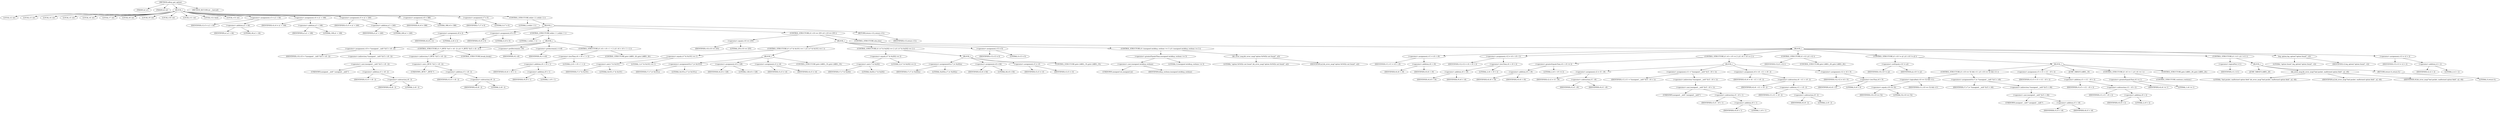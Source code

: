 digraph udhcp_get_option {  
"1000113" [label = "(METHOD,udhcp_get_option)" ]
"1000114" [label = "(PARAM,int a1)" ]
"1000115" [label = "(PARAM,int a2)" ]
"1000116" [label = "(BLOCK,,)" ]
"1000117" [label = "(LOCAL,v2: int)" ]
"1000118" [label = "(LOCAL,v3: int)" ]
"1000119" [label = "(LOCAL,v4: int)" ]
"1000120" [label = "(LOCAL,v5: int)" ]
"1000121" [label = "(LOCAL,v6: int)" ]
"1000122" [label = "(LOCAL,v7: int)" ]
"1000123" [label = "(LOCAL,v8: int)" ]
"1000124" [label = "(LOCAL,v9: int)" ]
"1000125" [label = "(LOCAL,v10: int)" ]
"1000126" [label = "(LOCAL,v11: int)" ]
"1000127" [label = "(LOCAL,v12: bool)" ]
"1000128" [label = "(LOCAL,v13: int)" ]
"1000129" [label = "(<operator>.assignment,v3 = a1 + 44)" ]
"1000130" [label = "(IDENTIFIER,v3,v3 = a1 + 44)" ]
"1000131" [label = "(<operator>.addition,a1 + 44)" ]
"1000132" [label = "(IDENTIFIER,a1,a1 + 44)" ]
"1000133" [label = "(LITERAL,44,a1 + 44)" ]
"1000134" [label = "(<operator>.assignment,v4 = a1 + 108)" ]
"1000135" [label = "(IDENTIFIER,v4,v4 = a1 + 108)" ]
"1000136" [label = "(<operator>.addition,a1 + 108)" ]
"1000137" [label = "(IDENTIFIER,a1,a1 + 108)" ]
"1000138" [label = "(LITERAL,108,a1 + 108)" ]
"1000139" [label = "(<operator>.assignment,v5 = a1 + 240)" ]
"1000140" [label = "(IDENTIFIER,v5,v5 = a1 + 240)" ]
"1000141" [label = "(<operator>.addition,a1 + 240)" ]
"1000142" [label = "(IDENTIFIER,a1,a1 + 240)" ]
"1000143" [label = "(LITERAL,240,a1 + 240)" ]
"1000144" [label = "(<operator>.assignment,v6 = 388)" ]
"1000145" [label = "(IDENTIFIER,v6,v6 = 388)" ]
"1000146" [label = "(LITERAL,388,v6 = 388)" ]
"1000147" [label = "(<operator>.assignment,v7 = 0)" ]
"1000148" [label = "(IDENTIFIER,v7,v7 = 0)" ]
"1000149" [label = "(LITERAL,0,v7 = 0)" ]
"1000150" [label = "(CONTROL_STRUCTURE,while ( 2 ),while ( 2 ))" ]
"1000151" [label = "(LITERAL,2,while ( 2 ))" ]
"1000152" [label = "(BLOCK,,)" ]
"1000153" [label = "(<operator>.assignment,v8 = 2)" ]
"1000154" [label = "(IDENTIFIER,v8,v8 = 2)" ]
"1000155" [label = "(LITERAL,2,v8 = 2)" ]
"1000156" [label = "(<operator>.assignment,v9 = 0)" ]
"1000157" [label = "(IDENTIFIER,v9,v9 = 0)" ]
"1000158" [label = "(LITERAL,0,v9 = 0)" ]
"1000159" [label = "(CONTROL_STRUCTURE,while ( 1 ),while ( 1 ))" ]
"1000160" [label = "(LITERAL,1,while ( 1 ))" ]
"1000161" [label = "(BLOCK,,)" ]
"1000162" [label = "(<operator>.assignment,v10 = *(unsigned __int8 *)(v5 + v8 - 2))" ]
"1000163" [label = "(IDENTIFIER,v10,v10 = *(unsigned __int8 *)(v5 + v8 - 2))" ]
"1000164" [label = "(<operator>.indirection,*(unsigned __int8 *)(v5 + v8 - 2))" ]
"1000165" [label = "(<operator>.cast,(unsigned __int8 *)(v5 + v8 - 2))" ]
"1000166" [label = "(UNKNOWN,unsigned __int8 *,unsigned __int8 *)" ]
"1000167" [label = "(<operator>.addition,v5 + v8 - 2)" ]
"1000168" [label = "(IDENTIFIER,v5,v5 + v8 - 2)" ]
"1000169" [label = "(<operator>.subtraction,v8 - 2)" ]
"1000170" [label = "(IDENTIFIER,v8,v8 - 2)" ]
"1000171" [label = "(LITERAL,2,v8 - 2)" ]
"1000172" [label = "(CONTROL_STRUCTURE,if ( *(_BYTE *)(v5 + v8 - 2) ),if ( *(_BYTE *)(v5 + v8 - 2) ))" ]
"1000173" [label = "(<operator>.indirection,*(_BYTE *)(v5 + v8 - 2))" ]
"1000174" [label = "(<operator>.cast,(_BYTE *)(v5 + v8 - 2))" ]
"1000175" [label = "(UNKNOWN,_BYTE *,_BYTE *)" ]
"1000176" [label = "(<operator>.addition,v5 + v8 - 2)" ]
"1000177" [label = "(IDENTIFIER,v5,v5 + v8 - 2)" ]
"1000178" [label = "(<operator>.subtraction,v8 - 2)" ]
"1000179" [label = "(IDENTIFIER,v8,v8 - 2)" ]
"1000180" [label = "(LITERAL,2,v8 - 2)" ]
"1000181" [label = "(CONTROL_STRUCTURE,break;,break;)" ]
"1000182" [label = "(<operator>.preDecrement,--v9)" ]
"1000183" [label = "(IDENTIFIER,v9,--v9)" ]
"1000184" [label = "(<operator>.preIncrement,++v8)" ]
"1000185" [label = "(IDENTIFIER,v8,++v8)" ]
"1000186" [label = "(CONTROL_STRUCTURE,if ( v6 + v9 + 1 < 2 ),if ( v6 + v9 + 1 < 2 ))" ]
"1000187" [label = "(<operator>.lessThan,v6 + v9 + 1 < 2)" ]
"1000188" [label = "(<operator>.addition,v6 + v9 + 1)" ]
"1000189" [label = "(IDENTIFIER,v6,v6 + v9 + 1)" ]
"1000190" [label = "(<operator>.addition,v9 + 1)" ]
"1000191" [label = "(IDENTIFIER,v9,v9 + 1)" ]
"1000192" [label = "(LITERAL,1,v9 + 1)" ]
"1000193" [label = "(LITERAL,2,v6 + v9 + 1 < 2)" ]
"1000194" [label = "(CONTROL_STRUCTURE,goto LABEL_20;,goto LABEL_20;)" ]
"1000195" [label = "(CONTROL_STRUCTURE,if ( v10 == 255 ),if ( v10 == 255 ))" ]
"1000196" [label = "(<operator>.equals,v10 == 255)" ]
"1000197" [label = "(IDENTIFIER,v10,v10 == 255)" ]
"1000198" [label = "(LITERAL,255,v10 == 255)" ]
"1000199" [label = "(BLOCK,,)" ]
"1000200" [label = "(CONTROL_STRUCTURE,if ( (v7 & 0x101) == 1 ),if ( (v7 & 0x101) == 1 ))" ]
"1000201" [label = "(<operator>.equals,(v7 & 0x101) == 1)" ]
"1000202" [label = "(<operator>.and,v7 & 0x101)" ]
"1000203" [label = "(IDENTIFIER,v7,v7 & 0x101)" ]
"1000204" [label = "(LITERAL,0x101,v7 & 0x101)" ]
"1000205" [label = "(LITERAL,1,(v7 & 0x101) == 1)" ]
"1000206" [label = "(BLOCK,,)" ]
"1000207" [label = "(<operators>.assignmentOr,v7 |= 0x101u)" ]
"1000208" [label = "(IDENTIFIER,v7,v7 |= 0x101u)" ]
"1000209" [label = "(LITERAL,0x101u,v7 |= 0x101u)" ]
"1000210" [label = "(<operator>.assignment,v6 = 128)" ]
"1000211" [label = "(IDENTIFIER,v6,v6 = 128)" ]
"1000212" [label = "(LITERAL,128,v6 = 128)" ]
"1000213" [label = "(<operator>.assignment,v5 = v4)" ]
"1000214" [label = "(IDENTIFIER,v5,v5 = v4)" ]
"1000215" [label = "(IDENTIFIER,v4,v5 = v4)" ]
"1000216" [label = "(CONTROL_STRUCTURE,goto LABEL_19;,goto LABEL_19;)" ]
"1000217" [label = "(CONTROL_STRUCTURE,if ( (v7 & 0x202) == 2 ),if ( (v7 & 0x202) == 2 ))" ]
"1000218" [label = "(<operator>.equals,(v7 & 0x202) == 2)" ]
"1000219" [label = "(<operator>.and,v7 & 0x202)" ]
"1000220" [label = "(IDENTIFIER,v7,v7 & 0x202)" ]
"1000221" [label = "(LITERAL,0x202,v7 & 0x202)" ]
"1000222" [label = "(LITERAL,2,(v7 & 0x202) == 2)" ]
"1000223" [label = "(BLOCK,,)" ]
"1000224" [label = "(<operators>.assignmentOr,v7 |= 0x202u)" ]
"1000225" [label = "(IDENTIFIER,v7,v7 |= 0x202u)" ]
"1000226" [label = "(LITERAL,0x202u,v7 |= 0x202u)" ]
"1000227" [label = "(<operator>.assignment,v6 = 64)" ]
"1000228" [label = "(IDENTIFIER,v6,v6 = 64)" ]
"1000229" [label = "(LITERAL,64,v6 = 64)" ]
"1000230" [label = "(<operator>.assignment,v5 = v3)" ]
"1000231" [label = "(IDENTIFIER,v5,v5 = v3)" ]
"1000232" [label = "(IDENTIFIER,v3,v5 = v3)" ]
"1000233" [label = "(CONTROL_STRUCTURE,goto LABEL_19;,goto LABEL_19;)" ]
"1000234" [label = "(<operator>.assignment,v13 = 0)" ]
"1000235" [label = "(IDENTIFIER,v13,v13 = 0)" ]
"1000236" [label = "(LITERAL,0,v13 = 0)" ]
"1000237" [label = "(CONTROL_STRUCTURE,if ( (unsigned int)dhcp_verbose >= 3 ),if ( (unsigned int)dhcp_verbose >= 3 ))" ]
"1000238" [label = "(<operator>.greaterEqualsThan,(unsigned int)dhcp_verbose >= 3)" ]
"1000239" [label = "(<operator>.cast,(unsigned int)dhcp_verbose)" ]
"1000240" [label = "(UNKNOWN,unsigned int,unsigned int)" ]
"1000241" [label = "(IDENTIFIER,dhcp_verbose,(unsigned int)dhcp_verbose)" ]
"1000242" [label = "(LITERAL,3,(unsigned int)dhcp_verbose >= 3)" ]
"1000243" [label = "(bb_error_msg,bb_error_msg(\"option 0x%02x not found\", a2))" ]
"1000244" [label = "(LITERAL,\"option 0x%02x not found\",bb_error_msg(\"option 0x%02x not found\", a2))" ]
"1000245" [label = "(IDENTIFIER,a2,bb_error_msg(\"option 0x%02x not found\", a2))" ]
"1000246" [label = "(CONTROL_STRUCTURE,else,else)" ]
"1000247" [label = "(BLOCK,,)" ]
"1000248" [label = "(<operator>.assignment,v11 = v6 + v9)" ]
"1000249" [label = "(IDENTIFIER,v11,v11 = v6 + v9)" ]
"1000250" [label = "(<operator>.addition,v6 + v9)" ]
"1000251" [label = "(IDENTIFIER,v6,v6 + v9)" ]
"1000252" [label = "(IDENTIFIER,v9,v6 + v9)" ]
"1000253" [label = "(<operator>.assignment,v12 = v6 + v9 < 2)" ]
"1000254" [label = "(IDENTIFIER,v12,v12 = v6 + v9 < 2)" ]
"1000255" [label = "(<operator>.lessThan,v6 + v9 < 2)" ]
"1000256" [label = "(<operator>.addition,v6 + v9)" ]
"1000257" [label = "(IDENTIFIER,v6,v6 + v9)" ]
"1000258" [label = "(IDENTIFIER,v9,v6 + v9)" ]
"1000259" [label = "(LITERAL,2,v6 + v9 < 2)" ]
"1000260" [label = "(CONTROL_STRUCTURE,if ( v6 + v9 >= 2 ),if ( v6 + v9 >= 2 ))" ]
"1000261" [label = "(<operator>.greaterEqualsThan,v6 + v9 >= 2)" ]
"1000262" [label = "(<operator>.addition,v6 + v9)" ]
"1000263" [label = "(IDENTIFIER,v6,v6 + v9)" ]
"1000264" [label = "(IDENTIFIER,v9,v6 + v9)" ]
"1000265" [label = "(LITERAL,2,v6 + v9 >= 2)" ]
"1000266" [label = "(BLOCK,,)" ]
"1000267" [label = "(<operator>.assignment,v2 = v5 - v9)" ]
"1000268" [label = "(IDENTIFIER,v2,v2 = v5 - v9)" ]
"1000269" [label = "(<operator>.subtraction,v5 - v9)" ]
"1000270" [label = "(IDENTIFIER,v5,v5 - v9)" ]
"1000271" [label = "(IDENTIFIER,v9,v5 - v9)" ]
"1000272" [label = "(<operator>.assignment,v11 = *(unsigned __int8 *)(v5 - v9 + 1))" ]
"1000273" [label = "(IDENTIFIER,v11,v11 = *(unsigned __int8 *)(v5 - v9 + 1))" ]
"1000274" [label = "(<operator>.indirection,*(unsigned __int8 *)(v5 - v9 + 1))" ]
"1000275" [label = "(<operator>.cast,(unsigned __int8 *)(v5 - v9 + 1))" ]
"1000276" [label = "(UNKNOWN,unsigned __int8 *,unsigned __int8 *)" ]
"1000277" [label = "(<operator>.subtraction,v5 - v9 + 1)" ]
"1000278" [label = "(IDENTIFIER,v5,v5 - v9 + 1)" ]
"1000279" [label = "(<operator>.addition,v9 + 1)" ]
"1000280" [label = "(IDENTIFIER,v9,v9 + 1)" ]
"1000281" [label = "(LITERAL,1,v9 + 1)" ]
"1000282" [label = "(<operator>.assignment,v6 = v6 - v11 + v9 - 2)" ]
"1000283" [label = "(IDENTIFIER,v6,v6 = v6 - v11 + v9 - 2)" ]
"1000284" [label = "(<operator>.subtraction,v6 - v11 + v9 - 2)" ]
"1000285" [label = "(IDENTIFIER,v6,v6 - v11 + v9 - 2)" ]
"1000286" [label = "(<operator>.addition,v11 + v9 - 2)" ]
"1000287" [label = "(IDENTIFIER,v11,v11 + v9 - 2)" ]
"1000288" [label = "(<operator>.subtraction,v9 - 2)" ]
"1000289" [label = "(IDENTIFIER,v9,v9 - 2)" ]
"1000290" [label = "(LITERAL,2,v9 - 2)" ]
"1000291" [label = "(<operator>.assignment,v12 = v6 < 0)" ]
"1000292" [label = "(IDENTIFIER,v12,v12 = v6 < 0)" ]
"1000293" [label = "(<operator>.lessThan,v6 < 0)" ]
"1000294" [label = "(IDENTIFIER,v6,v6 < 0)" ]
"1000295" [label = "(LITERAL,0,v6 < 0)" ]
"1000296" [label = "(CONTROL_STRUCTURE,if ( v12 ),if ( v12 ))" ]
"1000297" [label = "(IDENTIFIER,v12,if ( v12 ))" ]
"1000298" [label = "(CONTROL_STRUCTURE,goto LABEL_20;,goto LABEL_20;)" ]
"1000299" [label = "(CONTROL_STRUCTURE,if ( v10 != a2 ),if ( v10 != a2 ))" ]
"1000300" [label = "(<operator>.notEquals,v10 != a2)" ]
"1000301" [label = "(IDENTIFIER,v10,v10 != a2)" ]
"1000302" [label = "(IDENTIFIER,a2,v10 != a2)" ]
"1000303" [label = "(BLOCK,,)" ]
"1000304" [label = "(CONTROL_STRUCTURE,if ( v10 == 52 && v11 ),if ( v10 == 52 && v11 ))" ]
"1000305" [label = "(<operator>.logicalAnd,v10 == 52 && v11)" ]
"1000306" [label = "(<operator>.equals,v10 == 52)" ]
"1000307" [label = "(IDENTIFIER,v10,v10 == 52)" ]
"1000308" [label = "(LITERAL,52,v10 == 52)" ]
"1000309" [label = "(IDENTIFIER,v11,v10 == 52 && v11)" ]
"1000310" [label = "(<operators>.assignmentOr,v7 |= *(unsigned __int8 *)(v5 + v8))" ]
"1000311" [label = "(IDENTIFIER,v7,v7 |= *(unsigned __int8 *)(v5 + v8))" ]
"1000312" [label = "(<operator>.indirection,*(unsigned __int8 *)(v5 + v8))" ]
"1000313" [label = "(<operator>.cast,(unsigned __int8 *)(v5 + v8))" ]
"1000314" [label = "(UNKNOWN,unsigned __int8 *,unsigned __int8 *)" ]
"1000315" [label = "(<operator>.addition,v5 + v8)" ]
"1000316" [label = "(IDENTIFIER,v5,v5 + v8)" ]
"1000317" [label = "(IDENTIFIER,v8,v5 + v8)" ]
"1000318" [label = "(<operator>.assignment,v5 = v5 + v11 - v9 + 2)" ]
"1000319" [label = "(IDENTIFIER,v5,v5 = v5 + v11 - v9 + 2)" ]
"1000320" [label = "(<operator>.addition,v5 + v11 - v9 + 2)" ]
"1000321" [label = "(IDENTIFIER,v5,v5 + v11 - v9 + 2)" ]
"1000322" [label = "(<operator>.subtraction,v11 - v9 + 2)" ]
"1000323" [label = "(IDENTIFIER,v11,v11 - v9 + 2)" ]
"1000324" [label = "(<operator>.addition,v9 + 2)" ]
"1000325" [label = "(IDENTIFIER,v9,v9 + 2)" ]
"1000326" [label = "(LITERAL,2,v9 + 2)" ]
"1000327" [label = "(JUMP_TARGET,LABEL_19)" ]
"1000328" [label = "(CONTROL_STRUCTURE,if ( v6 >= 1 ),if ( v6 >= 1 ))" ]
"1000329" [label = "(<operator>.greaterEqualsThan,v6 >= 1)" ]
"1000330" [label = "(IDENTIFIER,v6,v6 >= 1)" ]
"1000331" [label = "(LITERAL,1,v6 >= 1)" ]
"1000332" [label = "(CONTROL_STRUCTURE,continue;,continue;)" ]
"1000333" [label = "(CONTROL_STRUCTURE,goto LABEL_20;,goto LABEL_20;)" ]
"1000334" [label = "(CONTROL_STRUCTURE,if ( !v11 ),if ( !v11 ))" ]
"1000335" [label = "(<operator>.logicalNot,!v11)" ]
"1000336" [label = "(IDENTIFIER,v11,!v11)" ]
"1000337" [label = "(BLOCK,,)" ]
"1000338" [label = "(JUMP_TARGET,LABEL_20)" ]
"1000339" [label = "(bb_error_msg,bb_error_msg(\"bad packet, malformed option field\", a2, v8))" ]
"1000340" [label = "(LITERAL,\"bad packet, malformed option field\",bb_error_msg(\"bad packet, malformed option field\", a2, v8))" ]
"1000341" [label = "(IDENTIFIER,a2,bb_error_msg(\"bad packet, malformed option field\", a2, v8))" ]
"1000342" [label = "(IDENTIFIER,v8,bb_error_msg(\"bad packet, malformed option field\", a2, v8))" ]
"1000343" [label = "(RETURN,return 0;,return 0;)" ]
"1000344" [label = "(LITERAL,0,return 0;)" ]
"1000345" [label = "(log_option,log_option(\"option found\", v2))" ]
"1000346" [label = "(LITERAL,\"option found\",log_option(\"option found\", v2))" ]
"1000347" [label = "(IDENTIFIER,v2,log_option(\"option found\", v2))" ]
"1000348" [label = "(<operator>.assignment,v13 = v2 + 2)" ]
"1000349" [label = "(IDENTIFIER,v13,v13 = v2 + 2)" ]
"1000350" [label = "(<operator>.addition,v2 + 2)" ]
"1000351" [label = "(IDENTIFIER,v2,v2 + 2)" ]
"1000352" [label = "(LITERAL,2,v2 + 2)" ]
"1000353" [label = "(RETURN,return v13;,return v13;)" ]
"1000354" [label = "(IDENTIFIER,v13,return v13;)" ]
"1000355" [label = "(METHOD_RETURN,int __fastcall)" ]
  "1000113" -> "1000114" 
  "1000113" -> "1000115" 
  "1000113" -> "1000116" 
  "1000113" -> "1000355" 
  "1000116" -> "1000117" 
  "1000116" -> "1000118" 
  "1000116" -> "1000119" 
  "1000116" -> "1000120" 
  "1000116" -> "1000121" 
  "1000116" -> "1000122" 
  "1000116" -> "1000123" 
  "1000116" -> "1000124" 
  "1000116" -> "1000125" 
  "1000116" -> "1000126" 
  "1000116" -> "1000127" 
  "1000116" -> "1000128" 
  "1000116" -> "1000129" 
  "1000116" -> "1000134" 
  "1000116" -> "1000139" 
  "1000116" -> "1000144" 
  "1000116" -> "1000147" 
  "1000116" -> "1000150" 
  "1000129" -> "1000130" 
  "1000129" -> "1000131" 
  "1000131" -> "1000132" 
  "1000131" -> "1000133" 
  "1000134" -> "1000135" 
  "1000134" -> "1000136" 
  "1000136" -> "1000137" 
  "1000136" -> "1000138" 
  "1000139" -> "1000140" 
  "1000139" -> "1000141" 
  "1000141" -> "1000142" 
  "1000141" -> "1000143" 
  "1000144" -> "1000145" 
  "1000144" -> "1000146" 
  "1000147" -> "1000148" 
  "1000147" -> "1000149" 
  "1000150" -> "1000151" 
  "1000150" -> "1000152" 
  "1000152" -> "1000153" 
  "1000152" -> "1000156" 
  "1000152" -> "1000159" 
  "1000152" -> "1000195" 
  "1000152" -> "1000353" 
  "1000153" -> "1000154" 
  "1000153" -> "1000155" 
  "1000156" -> "1000157" 
  "1000156" -> "1000158" 
  "1000159" -> "1000160" 
  "1000159" -> "1000161" 
  "1000161" -> "1000162" 
  "1000161" -> "1000172" 
  "1000161" -> "1000182" 
  "1000161" -> "1000184" 
  "1000161" -> "1000186" 
  "1000162" -> "1000163" 
  "1000162" -> "1000164" 
  "1000164" -> "1000165" 
  "1000165" -> "1000166" 
  "1000165" -> "1000167" 
  "1000167" -> "1000168" 
  "1000167" -> "1000169" 
  "1000169" -> "1000170" 
  "1000169" -> "1000171" 
  "1000172" -> "1000173" 
  "1000172" -> "1000181" 
  "1000173" -> "1000174" 
  "1000174" -> "1000175" 
  "1000174" -> "1000176" 
  "1000176" -> "1000177" 
  "1000176" -> "1000178" 
  "1000178" -> "1000179" 
  "1000178" -> "1000180" 
  "1000182" -> "1000183" 
  "1000184" -> "1000185" 
  "1000186" -> "1000187" 
  "1000186" -> "1000194" 
  "1000187" -> "1000188" 
  "1000187" -> "1000193" 
  "1000188" -> "1000189" 
  "1000188" -> "1000190" 
  "1000190" -> "1000191" 
  "1000190" -> "1000192" 
  "1000195" -> "1000196" 
  "1000195" -> "1000199" 
  "1000195" -> "1000246" 
  "1000196" -> "1000197" 
  "1000196" -> "1000198" 
  "1000199" -> "1000200" 
  "1000199" -> "1000217" 
  "1000199" -> "1000234" 
  "1000199" -> "1000237" 
  "1000200" -> "1000201" 
  "1000200" -> "1000206" 
  "1000201" -> "1000202" 
  "1000201" -> "1000205" 
  "1000202" -> "1000203" 
  "1000202" -> "1000204" 
  "1000206" -> "1000207" 
  "1000206" -> "1000210" 
  "1000206" -> "1000213" 
  "1000206" -> "1000216" 
  "1000207" -> "1000208" 
  "1000207" -> "1000209" 
  "1000210" -> "1000211" 
  "1000210" -> "1000212" 
  "1000213" -> "1000214" 
  "1000213" -> "1000215" 
  "1000217" -> "1000218" 
  "1000217" -> "1000223" 
  "1000218" -> "1000219" 
  "1000218" -> "1000222" 
  "1000219" -> "1000220" 
  "1000219" -> "1000221" 
  "1000223" -> "1000224" 
  "1000223" -> "1000227" 
  "1000223" -> "1000230" 
  "1000223" -> "1000233" 
  "1000224" -> "1000225" 
  "1000224" -> "1000226" 
  "1000227" -> "1000228" 
  "1000227" -> "1000229" 
  "1000230" -> "1000231" 
  "1000230" -> "1000232" 
  "1000234" -> "1000235" 
  "1000234" -> "1000236" 
  "1000237" -> "1000238" 
  "1000237" -> "1000243" 
  "1000238" -> "1000239" 
  "1000238" -> "1000242" 
  "1000239" -> "1000240" 
  "1000239" -> "1000241" 
  "1000243" -> "1000244" 
  "1000243" -> "1000245" 
  "1000246" -> "1000247" 
  "1000247" -> "1000248" 
  "1000247" -> "1000253" 
  "1000247" -> "1000260" 
  "1000247" -> "1000296" 
  "1000247" -> "1000299" 
  "1000247" -> "1000334" 
  "1000247" -> "1000345" 
  "1000247" -> "1000348" 
  "1000248" -> "1000249" 
  "1000248" -> "1000250" 
  "1000250" -> "1000251" 
  "1000250" -> "1000252" 
  "1000253" -> "1000254" 
  "1000253" -> "1000255" 
  "1000255" -> "1000256" 
  "1000255" -> "1000259" 
  "1000256" -> "1000257" 
  "1000256" -> "1000258" 
  "1000260" -> "1000261" 
  "1000260" -> "1000266" 
  "1000261" -> "1000262" 
  "1000261" -> "1000265" 
  "1000262" -> "1000263" 
  "1000262" -> "1000264" 
  "1000266" -> "1000267" 
  "1000266" -> "1000272" 
  "1000266" -> "1000282" 
  "1000266" -> "1000291" 
  "1000267" -> "1000268" 
  "1000267" -> "1000269" 
  "1000269" -> "1000270" 
  "1000269" -> "1000271" 
  "1000272" -> "1000273" 
  "1000272" -> "1000274" 
  "1000274" -> "1000275" 
  "1000275" -> "1000276" 
  "1000275" -> "1000277" 
  "1000277" -> "1000278" 
  "1000277" -> "1000279" 
  "1000279" -> "1000280" 
  "1000279" -> "1000281" 
  "1000282" -> "1000283" 
  "1000282" -> "1000284" 
  "1000284" -> "1000285" 
  "1000284" -> "1000286" 
  "1000286" -> "1000287" 
  "1000286" -> "1000288" 
  "1000288" -> "1000289" 
  "1000288" -> "1000290" 
  "1000291" -> "1000292" 
  "1000291" -> "1000293" 
  "1000293" -> "1000294" 
  "1000293" -> "1000295" 
  "1000296" -> "1000297" 
  "1000296" -> "1000298" 
  "1000299" -> "1000300" 
  "1000299" -> "1000303" 
  "1000300" -> "1000301" 
  "1000300" -> "1000302" 
  "1000303" -> "1000304" 
  "1000303" -> "1000318" 
  "1000303" -> "1000327" 
  "1000303" -> "1000328" 
  "1000303" -> "1000333" 
  "1000304" -> "1000305" 
  "1000304" -> "1000310" 
  "1000305" -> "1000306" 
  "1000305" -> "1000309" 
  "1000306" -> "1000307" 
  "1000306" -> "1000308" 
  "1000310" -> "1000311" 
  "1000310" -> "1000312" 
  "1000312" -> "1000313" 
  "1000313" -> "1000314" 
  "1000313" -> "1000315" 
  "1000315" -> "1000316" 
  "1000315" -> "1000317" 
  "1000318" -> "1000319" 
  "1000318" -> "1000320" 
  "1000320" -> "1000321" 
  "1000320" -> "1000322" 
  "1000322" -> "1000323" 
  "1000322" -> "1000324" 
  "1000324" -> "1000325" 
  "1000324" -> "1000326" 
  "1000328" -> "1000329" 
  "1000328" -> "1000332" 
  "1000329" -> "1000330" 
  "1000329" -> "1000331" 
  "1000334" -> "1000335" 
  "1000334" -> "1000337" 
  "1000335" -> "1000336" 
  "1000337" -> "1000338" 
  "1000337" -> "1000339" 
  "1000337" -> "1000343" 
  "1000339" -> "1000340" 
  "1000339" -> "1000341" 
  "1000339" -> "1000342" 
  "1000343" -> "1000344" 
  "1000345" -> "1000346" 
  "1000345" -> "1000347" 
  "1000348" -> "1000349" 
  "1000348" -> "1000350" 
  "1000350" -> "1000351" 
  "1000350" -> "1000352" 
  "1000353" -> "1000354" 
}
